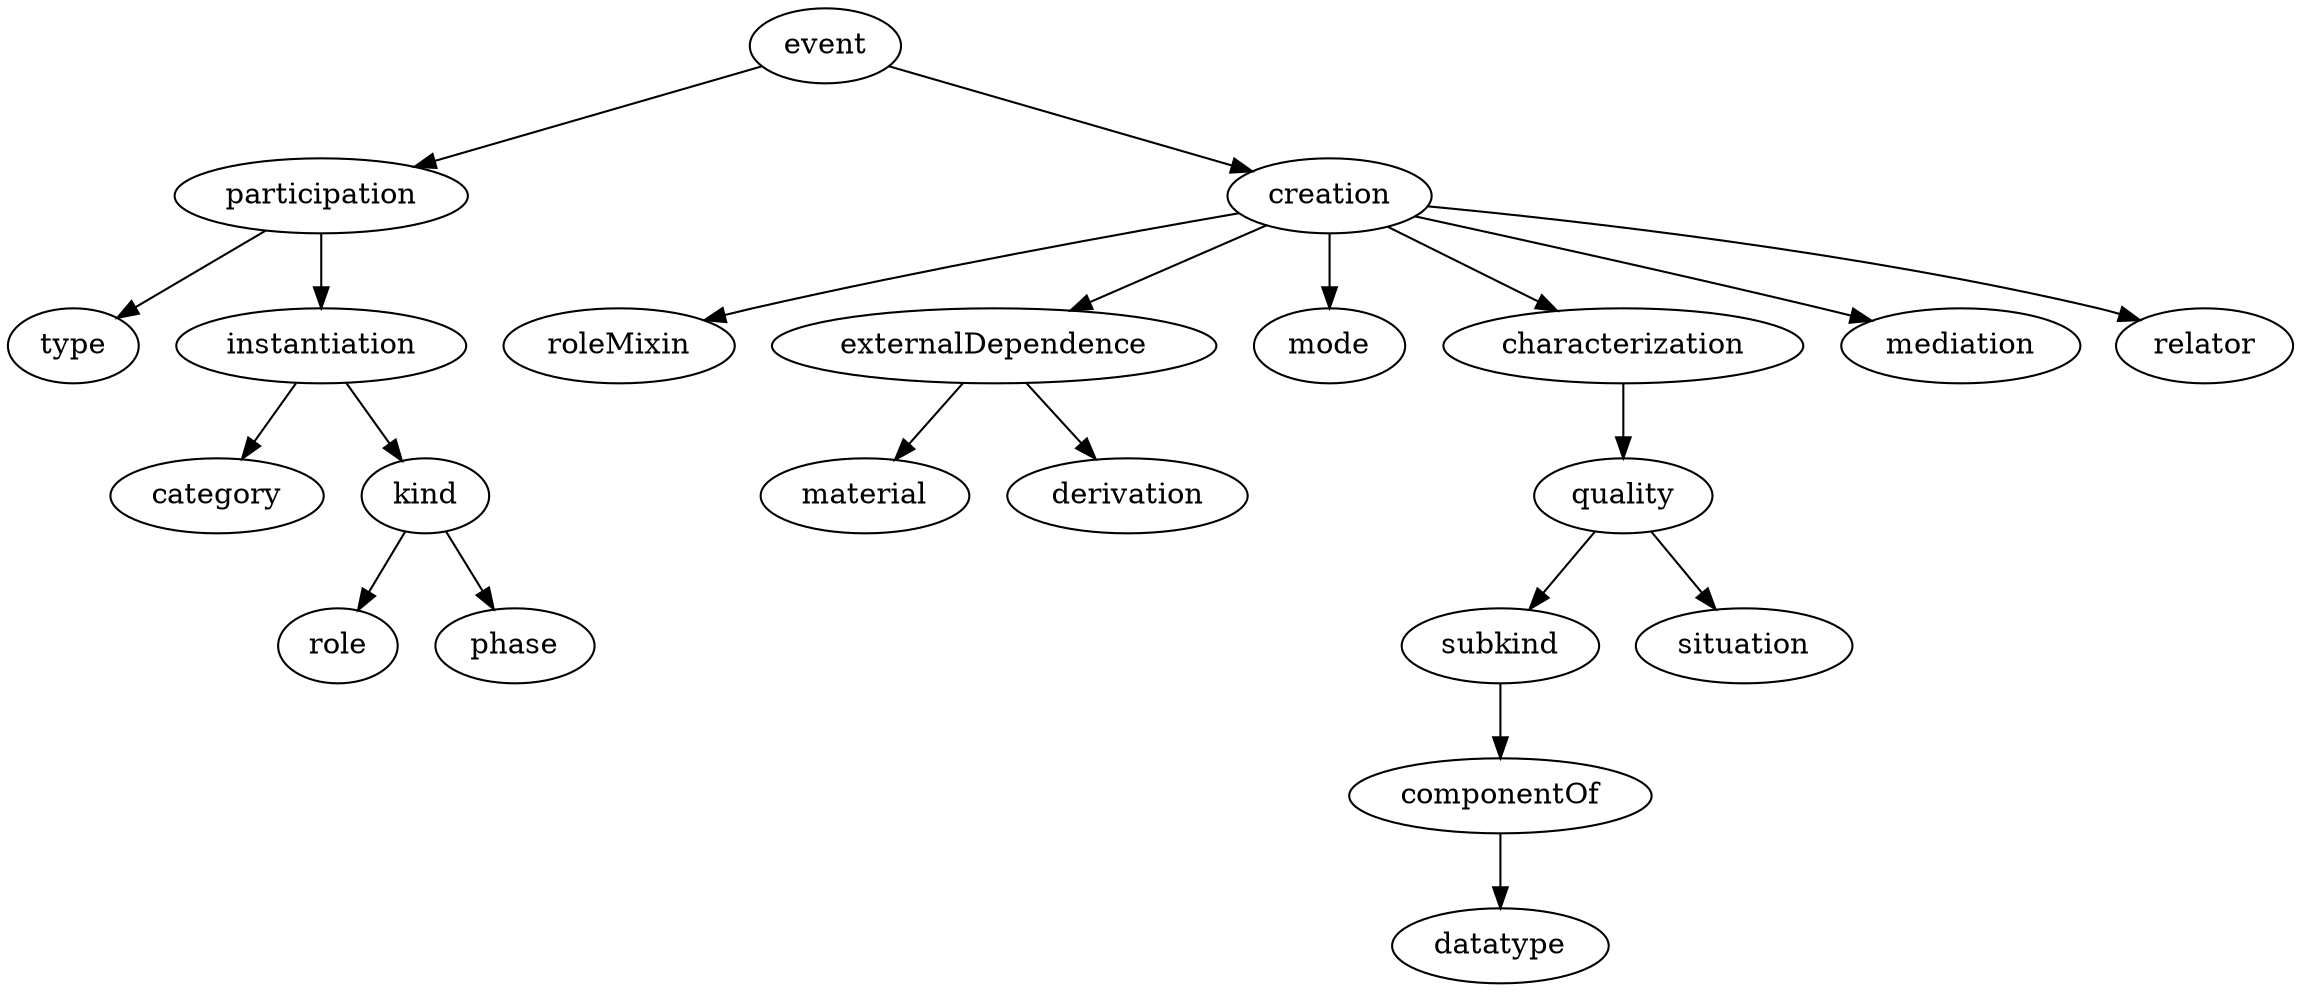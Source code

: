strict digraph {
event;
participation;
creation;
type;
instantiation;
roleMixin;
externalDependence;
mode;
characterization;
mediation;
relator;
category;
kind;
material;
derivation;
quality;
subkind;
situation;
componentOf;
role;
phase;
datatype;
event -> participation;
event -> creation;
participation -> type;
participation -> instantiation;
creation -> roleMixin;
creation -> externalDependence;
creation -> mode;
creation -> characterization;
creation -> mediation;
creation -> relator;
instantiation -> category;
instantiation -> kind;
externalDependence -> material;
externalDependence -> derivation;
characterization -> quality;
kind -> role;
kind -> phase;
quality -> subkind;
quality -> situation;
subkind -> componentOf;
componentOf -> datatype;
}
